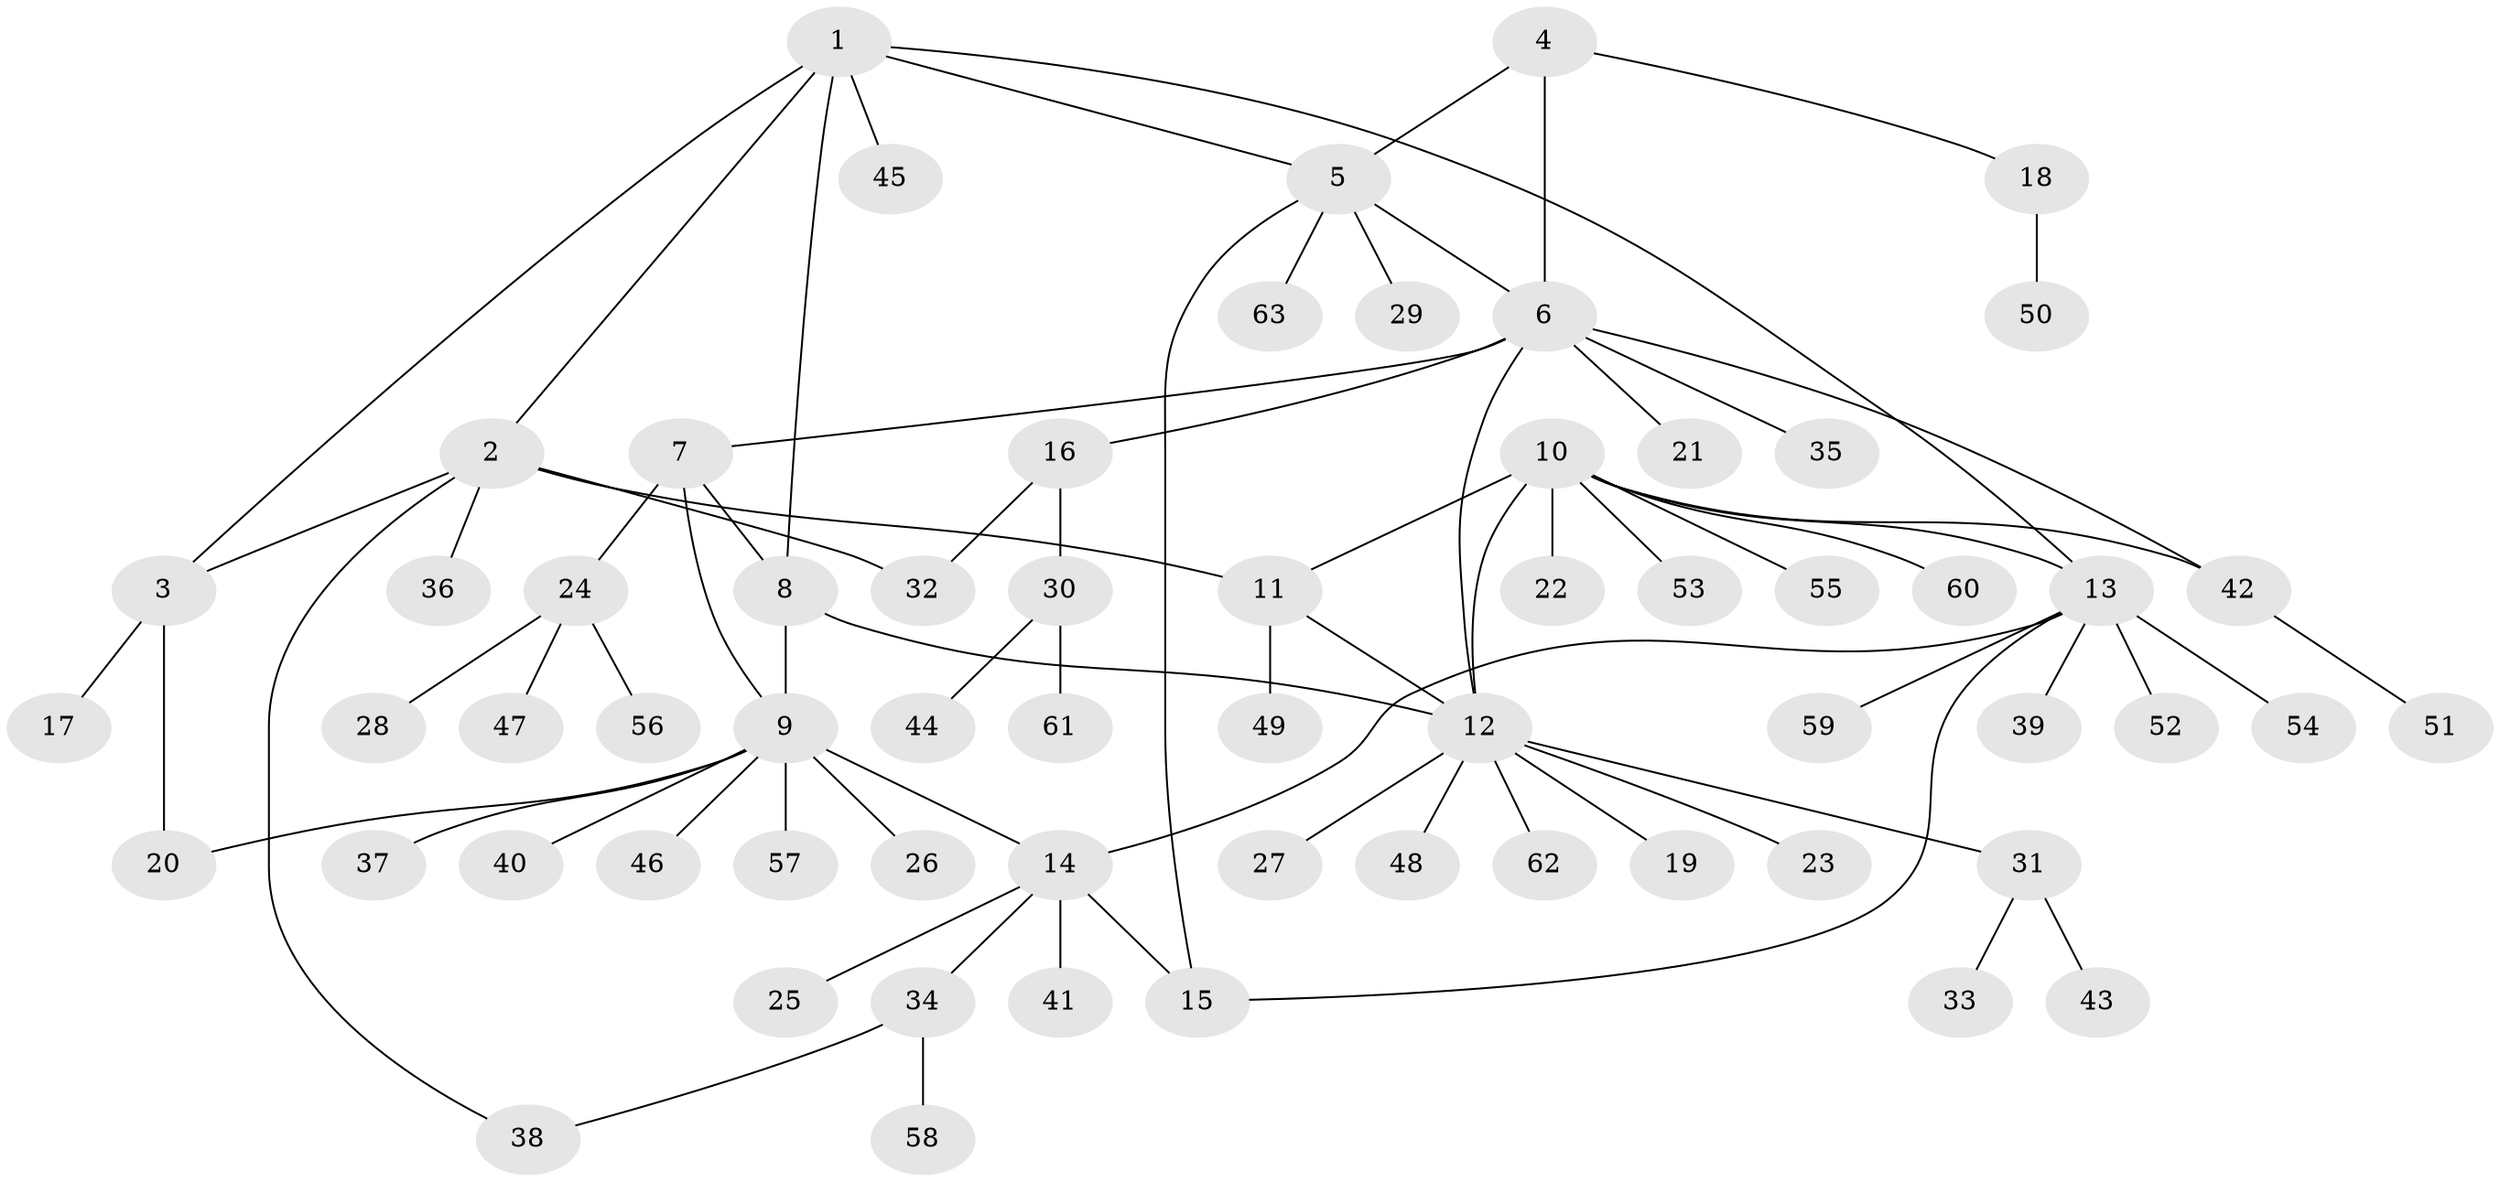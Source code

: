 // Generated by graph-tools (version 1.1) at 2025/02/03/09/25 03:02:51]
// undirected, 63 vertices, 77 edges
graph export_dot {
graph [start="1"]
  node [color=gray90,style=filled];
  1;
  2;
  3;
  4;
  5;
  6;
  7;
  8;
  9;
  10;
  11;
  12;
  13;
  14;
  15;
  16;
  17;
  18;
  19;
  20;
  21;
  22;
  23;
  24;
  25;
  26;
  27;
  28;
  29;
  30;
  31;
  32;
  33;
  34;
  35;
  36;
  37;
  38;
  39;
  40;
  41;
  42;
  43;
  44;
  45;
  46;
  47;
  48;
  49;
  50;
  51;
  52;
  53;
  54;
  55;
  56;
  57;
  58;
  59;
  60;
  61;
  62;
  63;
  1 -- 2;
  1 -- 3;
  1 -- 5;
  1 -- 8;
  1 -- 13;
  1 -- 45;
  2 -- 3;
  2 -- 11;
  2 -- 32;
  2 -- 36;
  2 -- 38;
  3 -- 17;
  3 -- 20;
  4 -- 5;
  4 -- 6;
  4 -- 18;
  5 -- 6;
  5 -- 15;
  5 -- 29;
  5 -- 63;
  6 -- 7;
  6 -- 12;
  6 -- 16;
  6 -- 21;
  6 -- 35;
  6 -- 42;
  7 -- 8;
  7 -- 9;
  7 -- 24;
  8 -- 9;
  8 -- 12;
  9 -- 14;
  9 -- 20;
  9 -- 26;
  9 -- 37;
  9 -- 40;
  9 -- 46;
  9 -- 57;
  10 -- 11;
  10 -- 12;
  10 -- 13;
  10 -- 22;
  10 -- 42;
  10 -- 53;
  10 -- 55;
  10 -- 60;
  11 -- 12;
  11 -- 49;
  12 -- 19;
  12 -- 23;
  12 -- 27;
  12 -- 31;
  12 -- 48;
  12 -- 62;
  13 -- 14;
  13 -- 15;
  13 -- 39;
  13 -- 52;
  13 -- 54;
  13 -- 59;
  14 -- 15;
  14 -- 25;
  14 -- 34;
  14 -- 41;
  16 -- 30;
  16 -- 32;
  18 -- 50;
  24 -- 28;
  24 -- 47;
  24 -- 56;
  30 -- 44;
  30 -- 61;
  31 -- 33;
  31 -- 43;
  34 -- 38;
  34 -- 58;
  42 -- 51;
}
